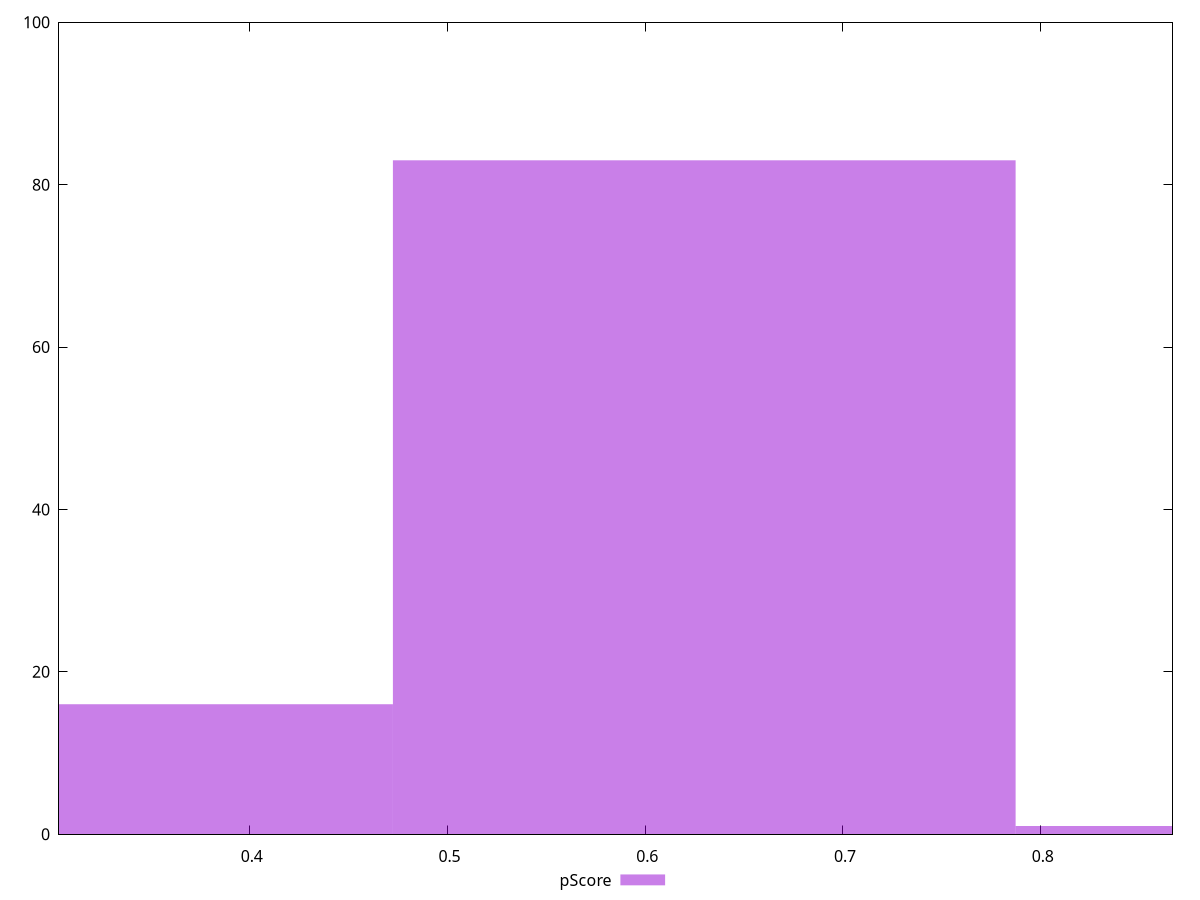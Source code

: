 reset

$pScore <<EOF
0.6298589677802398 83
0.3149294838901199 16
0.9447884516703596 1
EOF

set key outside below
set boxwidth 0.3149294838901199
set xrange [0.3035294117647059:0.8666666666666667]
set yrange [0:100]
set trange [0:100]
set style fill transparent solid 0.5 noborder
set terminal svg size 640, 490 enhanced background rgb 'white'
set output "report/report_00029_2021-02-24T13-36-40.390Z/unused-css-rules/samples/astro/pScore/histogram.svg"

plot $pScore title "pScore" with boxes

reset
